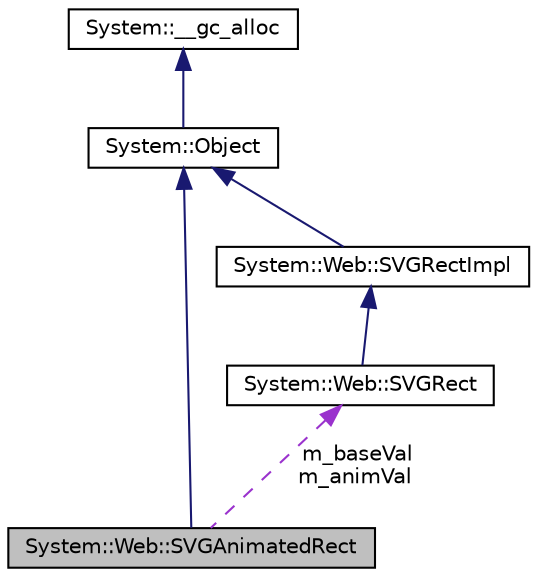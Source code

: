 digraph G
{
  edge [fontname="Helvetica",fontsize="10",labelfontname="Helvetica",labelfontsize="10"];
  node [fontname="Helvetica",fontsize="10",shape=record];
  Node1 [label="System::Web::SVGAnimatedRect",height=0.2,width=0.4,color="black", fillcolor="grey75", style="filled" fontcolor="black"];
  Node2 -> Node1 [dir="back",color="midnightblue",fontsize="10",style="solid",fontname="Helvetica"];
  Node2 [label="System::Object",height=0.2,width=0.4,color="black", fillcolor="white", style="filled",URL="$class_system_1_1_object.html"];
  Node3 -> Node2 [dir="back",color="midnightblue",fontsize="10",style="solid",fontname="Helvetica"];
  Node3 [label="System::__gc_alloc",height=0.2,width=0.4,color="black", fillcolor="white", style="filled",URL="$class_system_1_1____gc__alloc.html"];
  Node4 -> Node1 [dir="back",color="darkorchid3",fontsize="10",style="dashed",label=" m_baseVal\nm_animVal" ,fontname="Helvetica"];
  Node4 [label="System::Web::SVGRect",height=0.2,width=0.4,color="black", fillcolor="white", style="filled",URL="$class_system_1_1_web_1_1_s_v_g_rect.html"];
  Node5 -> Node4 [dir="back",color="midnightblue",fontsize="10",style="solid",fontname="Helvetica"];
  Node5 [label="System::Web::SVGRectImpl",height=0.2,width=0.4,color="black", fillcolor="white", style="filled",URL="$class_system_1_1_web_1_1_s_v_g_rect_impl.html"];
  Node2 -> Node5 [dir="back",color="midnightblue",fontsize="10",style="solid",fontname="Helvetica"];
}
